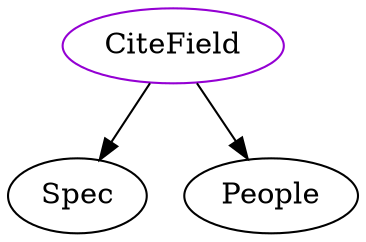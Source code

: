 digraph citefield{
CiteField -> Spec;
CiteField -> People;
CiteField	[shape=oval, color=darkviolet, label="CiteField"];
}
